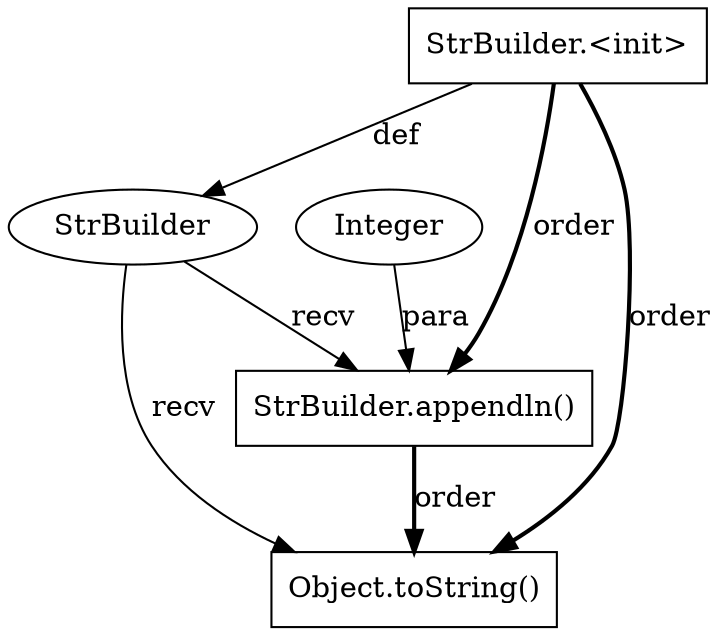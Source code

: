 digraph "AUG" {

  1 [ label="StrBuilder.appendln()" shape="box" ];
  2 [ label="StrBuilder" shape="ellipse" ];
  3 [ label="Object.toString()" shape="box" ];
  4 [ label="Integer" shape="ellipse" ];
  5 [ label="StrBuilder.<init>" shape="box" ];
  2 -> 1 [ label="recv" style="solid" ];
  4 -> 1 [ label="para" style="solid" ];
  5 -> 1 [ label="order" style="bold" ];
  5 -> 2 [ label="def" style="solid" ];
  2 -> 3 [ label="recv" style="solid" ];
  5 -> 3 [ label="order" style="bold" ];
  1 -> 3 [ label="order" style="bold" ];
}
